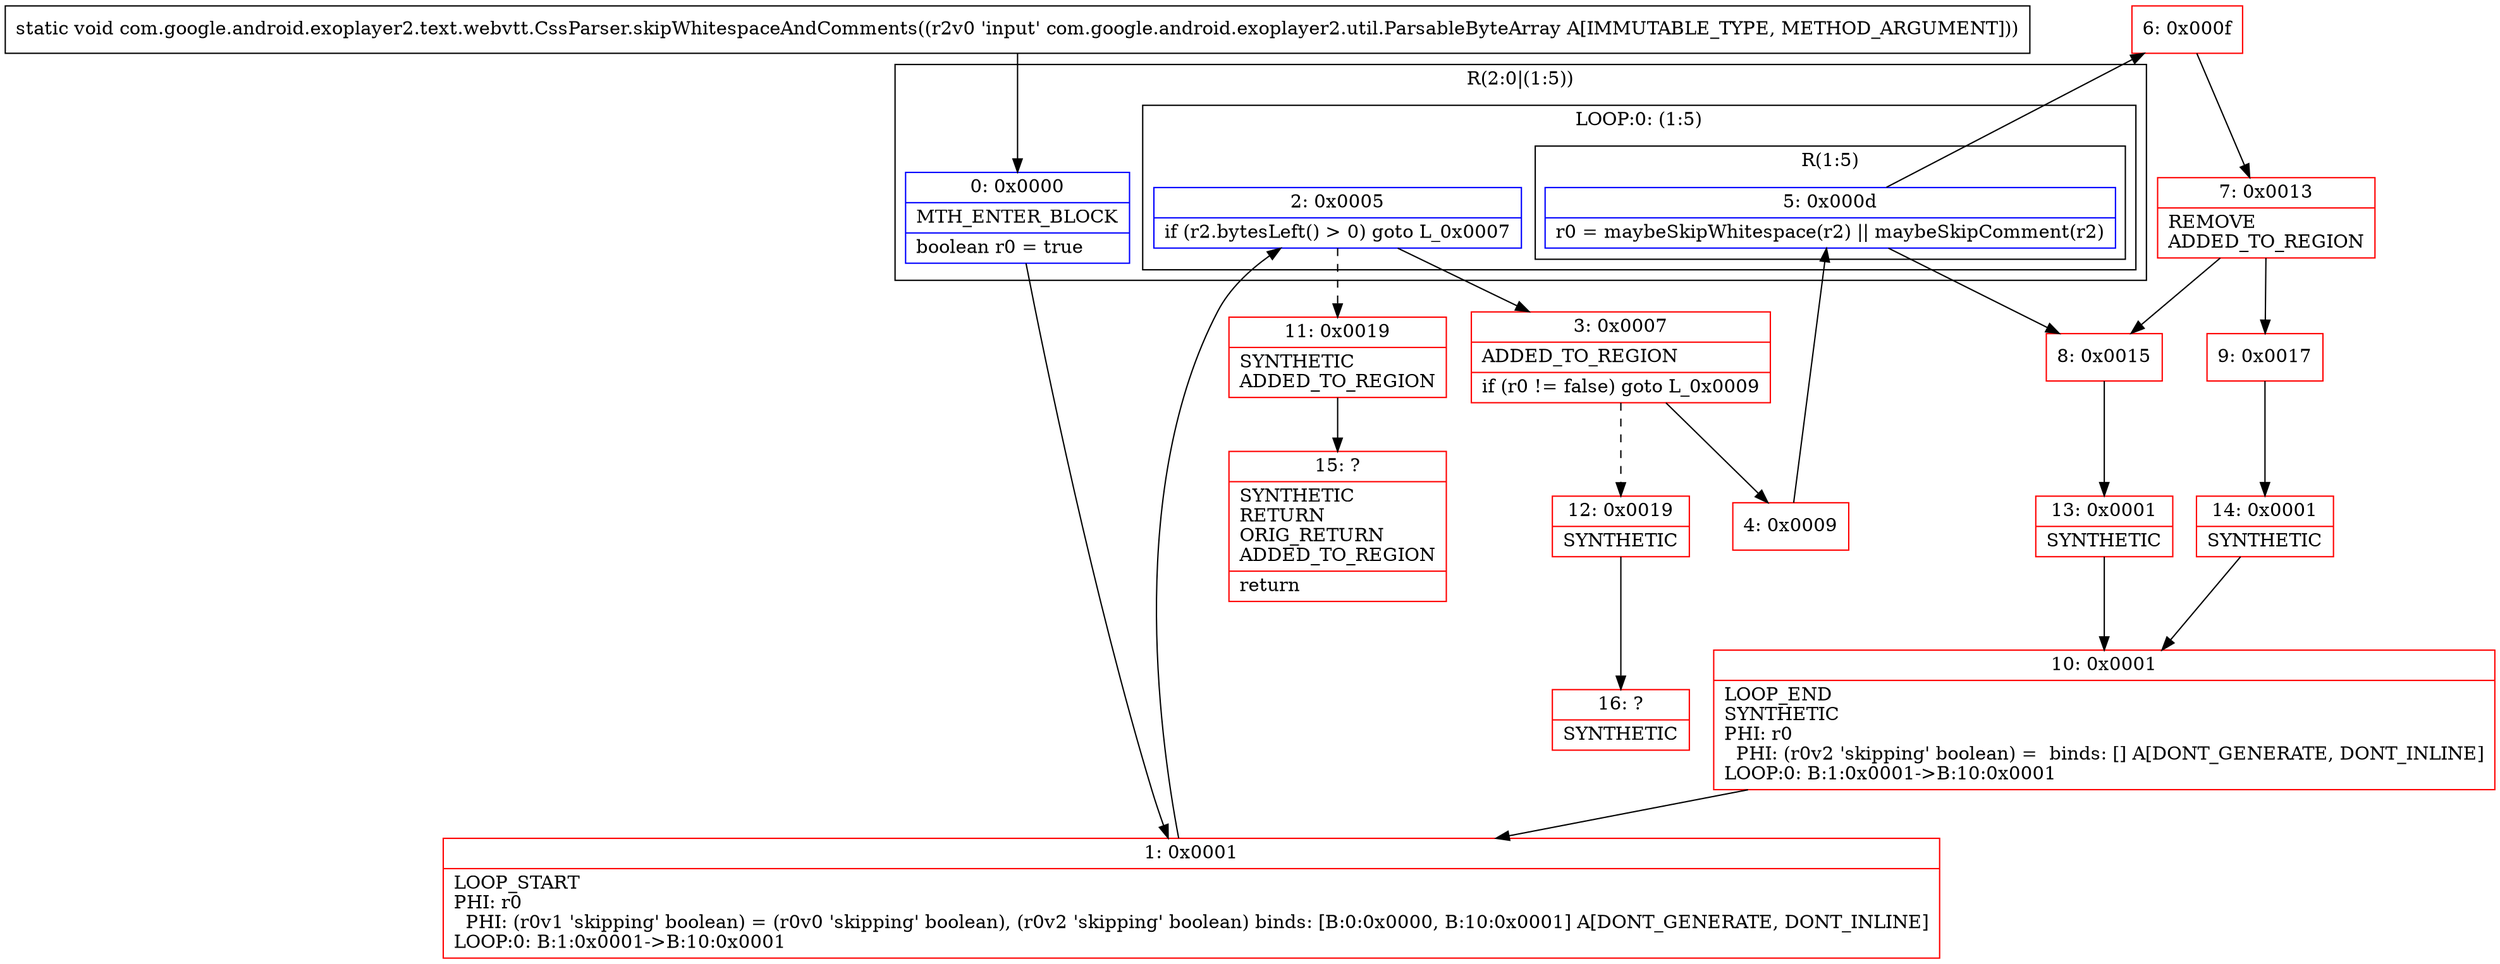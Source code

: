 digraph "CFG forcom.google.android.exoplayer2.text.webvtt.CssParser.skipWhitespaceAndComments(Lcom\/google\/android\/exoplayer2\/util\/ParsableByteArray;)V" {
subgraph cluster_Region_107854445 {
label = "R(2:0|(1:5))";
node [shape=record,color=blue];
Node_0 [shape=record,label="{0\:\ 0x0000|MTH_ENTER_BLOCK\l|boolean r0 = true\l}"];
subgraph cluster_LoopRegion_254147932 {
label = "LOOP:0: (1:5)";
node [shape=record,color=blue];
Node_2 [shape=record,label="{2\:\ 0x0005|if (r2.bytesLeft() \> 0) goto L_0x0007\l}"];
subgraph cluster_Region_672333424 {
label = "R(1:5)";
node [shape=record,color=blue];
Node_5 [shape=record,label="{5\:\ 0x000d|r0 = maybeSkipWhitespace(r2) \|\| maybeSkipComment(r2)\l}"];
}
}
}
Node_1 [shape=record,color=red,label="{1\:\ 0x0001|LOOP_START\lPHI: r0 \l  PHI: (r0v1 'skipping' boolean) = (r0v0 'skipping' boolean), (r0v2 'skipping' boolean) binds: [B:0:0x0000, B:10:0x0001] A[DONT_GENERATE, DONT_INLINE]\lLOOP:0: B:1:0x0001\-\>B:10:0x0001\l}"];
Node_3 [shape=record,color=red,label="{3\:\ 0x0007|ADDED_TO_REGION\l|if (r0 != false) goto L_0x0009\l}"];
Node_4 [shape=record,color=red,label="{4\:\ 0x0009}"];
Node_6 [shape=record,color=red,label="{6\:\ 0x000f}"];
Node_7 [shape=record,color=red,label="{7\:\ 0x0013|REMOVE\lADDED_TO_REGION\l}"];
Node_8 [shape=record,color=red,label="{8\:\ 0x0015}"];
Node_9 [shape=record,color=red,label="{9\:\ 0x0017}"];
Node_10 [shape=record,color=red,label="{10\:\ 0x0001|LOOP_END\lSYNTHETIC\lPHI: r0 \l  PHI: (r0v2 'skipping' boolean) =  binds: [] A[DONT_GENERATE, DONT_INLINE]\lLOOP:0: B:1:0x0001\-\>B:10:0x0001\l}"];
Node_11 [shape=record,color=red,label="{11\:\ 0x0019|SYNTHETIC\lADDED_TO_REGION\l}"];
Node_12 [shape=record,color=red,label="{12\:\ 0x0019|SYNTHETIC\l}"];
Node_13 [shape=record,color=red,label="{13\:\ 0x0001|SYNTHETIC\l}"];
Node_14 [shape=record,color=red,label="{14\:\ 0x0001|SYNTHETIC\l}"];
Node_15 [shape=record,color=red,label="{15\:\ ?|SYNTHETIC\lRETURN\lORIG_RETURN\lADDED_TO_REGION\l|return\l}"];
Node_16 [shape=record,color=red,label="{16\:\ ?|SYNTHETIC\l}"];
MethodNode[shape=record,label="{static void com.google.android.exoplayer2.text.webvtt.CssParser.skipWhitespaceAndComments((r2v0 'input' com.google.android.exoplayer2.util.ParsableByteArray A[IMMUTABLE_TYPE, METHOD_ARGUMENT])) }"];
MethodNode -> Node_0;
Node_0 -> Node_1;
Node_2 -> Node_3;
Node_2 -> Node_11[style=dashed];
Node_5 -> Node_6;
Node_5 -> Node_8;
Node_1 -> Node_2;
Node_3 -> Node_4;
Node_3 -> Node_12[style=dashed];
Node_4 -> Node_5;
Node_6 -> Node_7;
Node_7 -> Node_8;
Node_7 -> Node_9;
Node_8 -> Node_13;
Node_9 -> Node_14;
Node_10 -> Node_1;
Node_11 -> Node_15;
Node_12 -> Node_16;
Node_13 -> Node_10;
Node_14 -> Node_10;
}

